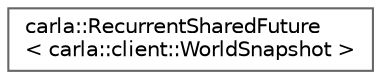 digraph "类继承关系图"
{
 // INTERACTIVE_SVG=YES
 // LATEX_PDF_SIZE
  bgcolor="transparent";
  edge [fontname=Helvetica,fontsize=10,labelfontname=Helvetica,labelfontsize=10];
  node [fontname=Helvetica,fontsize=10,shape=box,height=0.2,width=0.4];
  rankdir="LR";
  Node0 [id="Node000000",label="carla::RecurrentSharedFuture\l\< carla::client::WorldSnapshot \>",height=0.2,width=0.4,color="grey40", fillcolor="white", style="filled",URL="$d0/df9/classcarla_1_1RecurrentSharedFuture.html",tooltip=" "];
}
